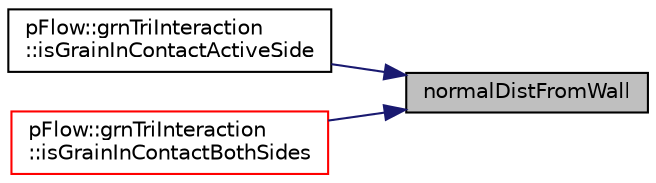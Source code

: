 digraph "normalDistFromWall"
{
 // LATEX_PDF_SIZE
  edge [fontname="Helvetica",fontsize="10",labelfontname="Helvetica",labelfontsize="10"];
  node [fontname="Helvetica",fontsize="10",shape=record];
  rankdir="RL";
  Node1 [label="normalDistFromWall",height=0.2,width=0.4,color="black", fillcolor="grey75", style="filled", fontcolor="black",tooltip=" "];
  Node1 -> Node2 [dir="back",color="midnightblue",fontsize="10",style="solid",fontname="Helvetica"];
  Node2 [label="pFlow::grnTriInteraction\l::isGrainInContactActiveSide",height=0.2,width=0.4,color="black", fillcolor="white", style="filled",URL="$namespacepFlow_1_1grnTriInteraction.html#a5088a6416b4e2993eedd0f853bea4b65",tooltip=" "];
  Node1 -> Node3 [dir="back",color="midnightblue",fontsize="10",style="solid",fontname="Helvetica"];
  Node3 [label="pFlow::grnTriInteraction\l::isGrainInContactBothSides",height=0.2,width=0.4,color="red", fillcolor="white", style="filled",URL="$namespacepFlow_1_1grnTriInteraction.html#a689ce9df385f372d3c853b5a3ec45d79",tooltip=" "];
}
